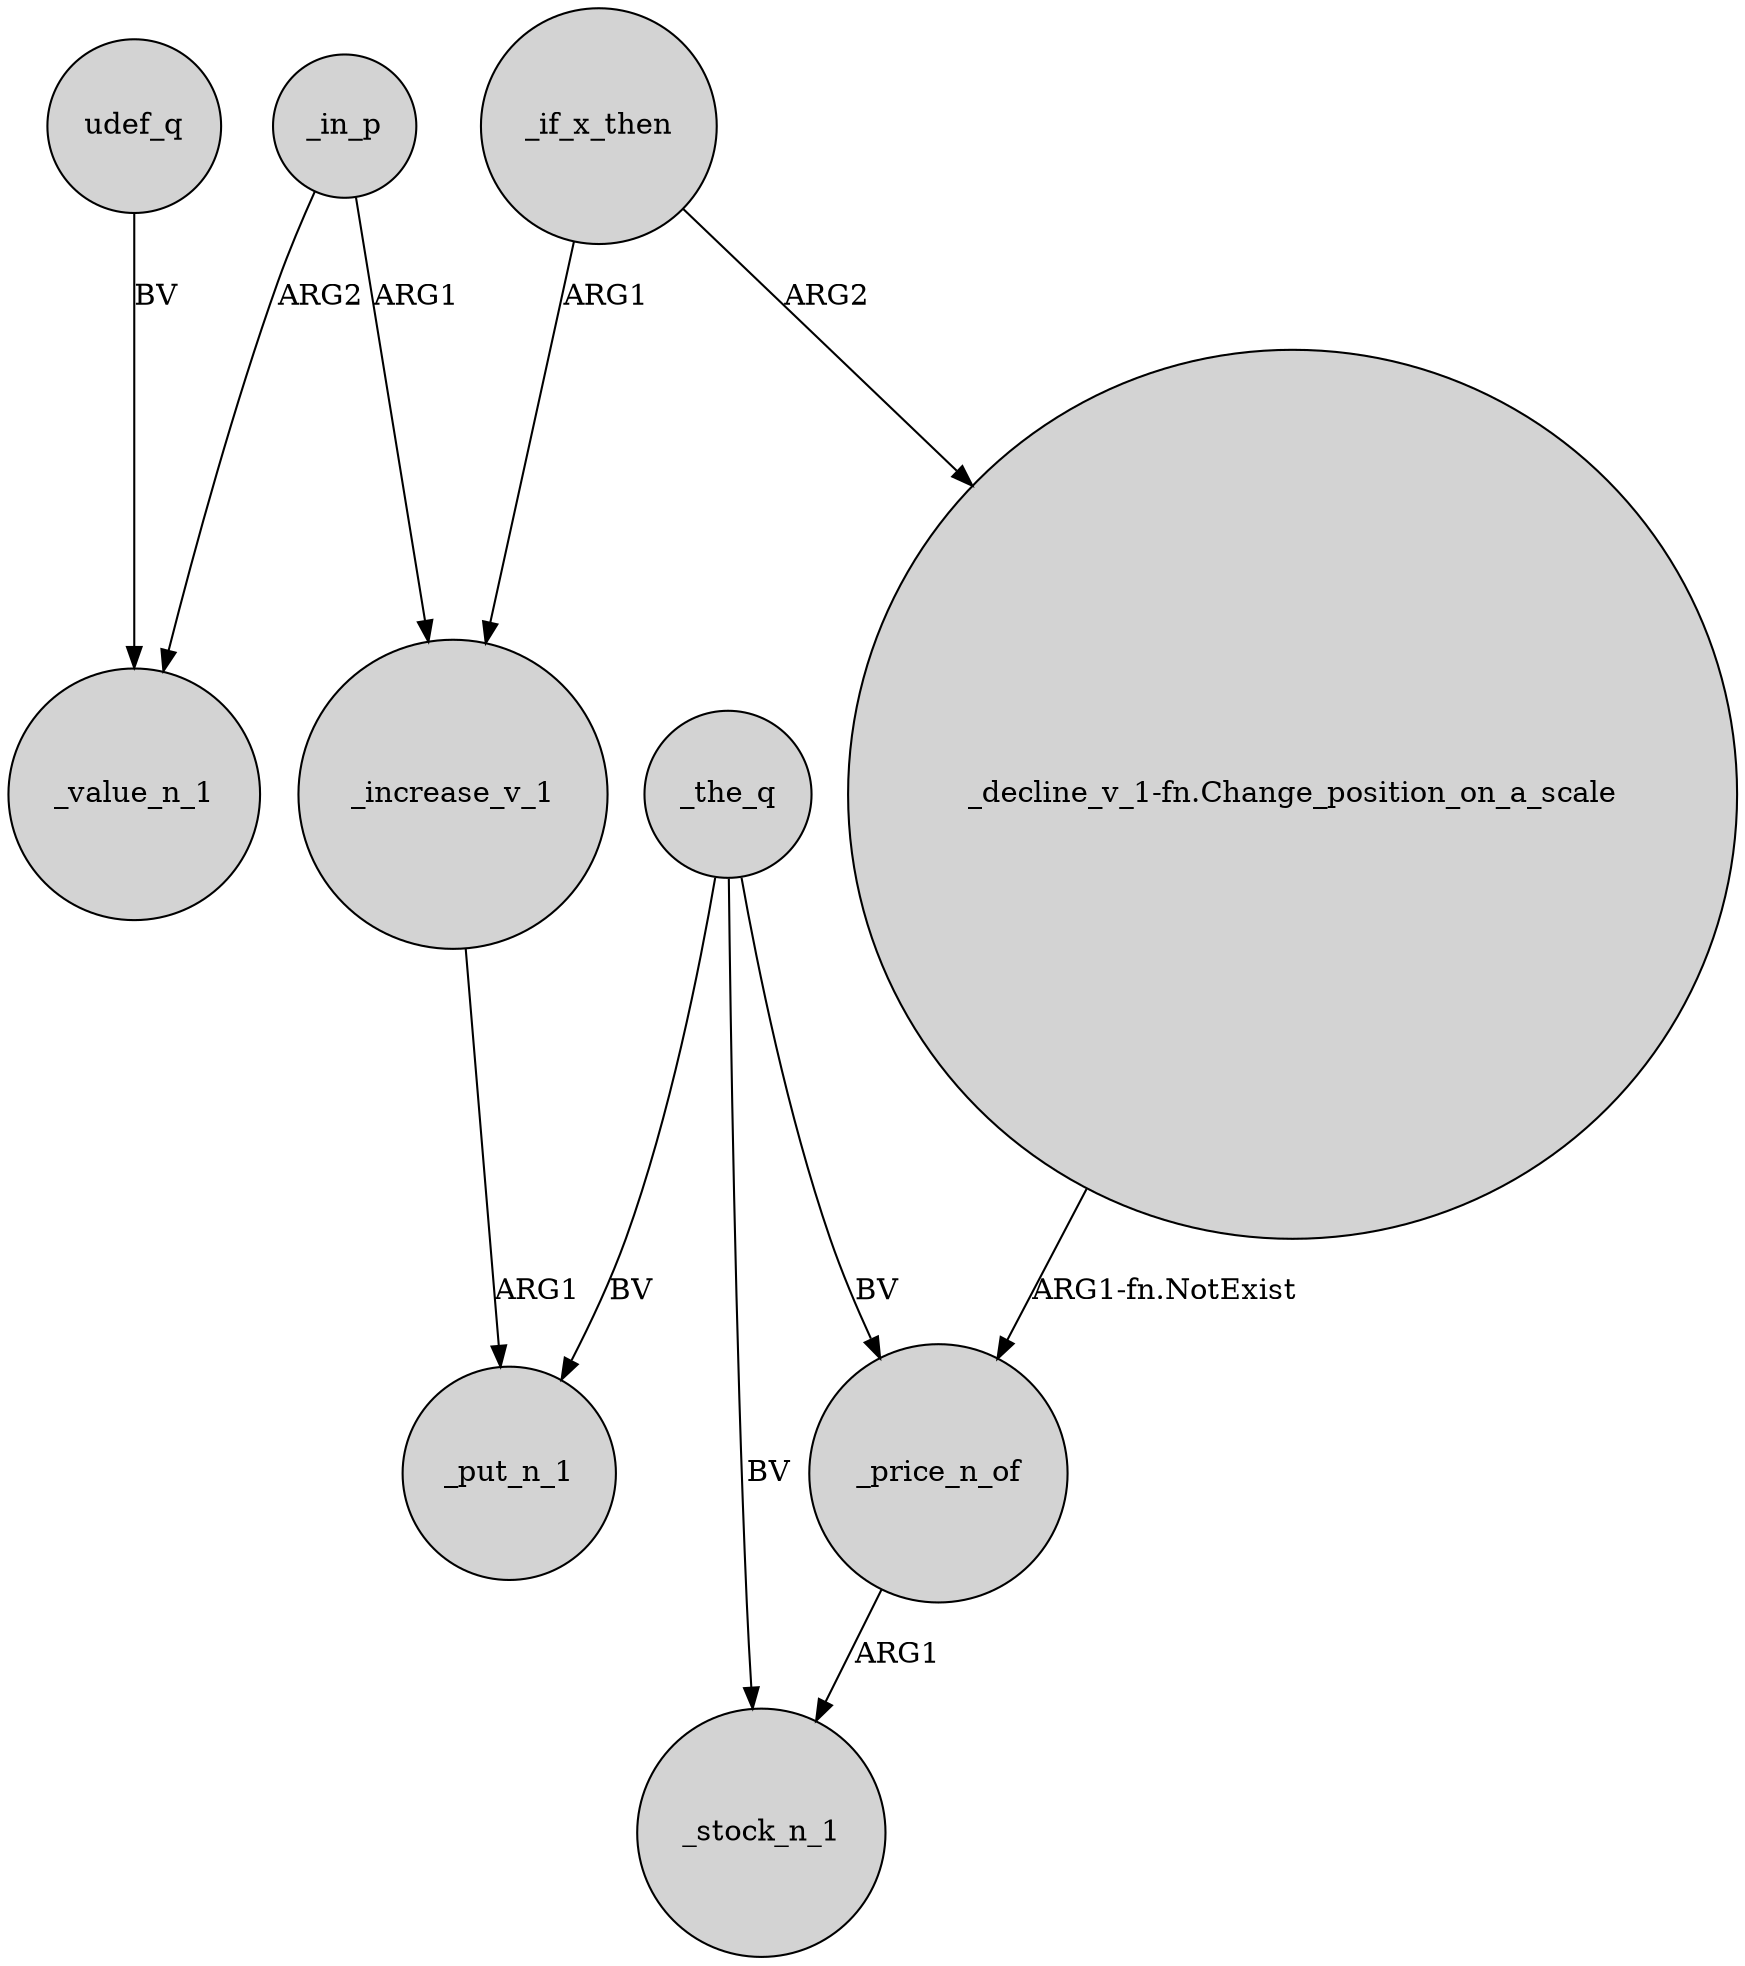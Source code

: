 digraph {
	node [shape=circle style=filled]
	udef_q -> _value_n_1 [label=BV]
	_the_q -> _put_n_1 [label=BV]
	_increase_v_1 -> _put_n_1 [label=ARG1]
	_the_q -> _price_n_of [label=BV]
	"_decline_v_1-fn.Change_position_on_a_scale" -> _price_n_of [label="ARG1-fn.NotExist"]
	_if_x_then -> "_decline_v_1-fn.Change_position_on_a_scale" [label=ARG2]
	_if_x_then -> _increase_v_1 [label=ARG1]
	_the_q -> _stock_n_1 [label=BV]
	_in_p -> _value_n_1 [label=ARG2]
	_price_n_of -> _stock_n_1 [label=ARG1]
	_in_p -> _increase_v_1 [label=ARG1]
}
